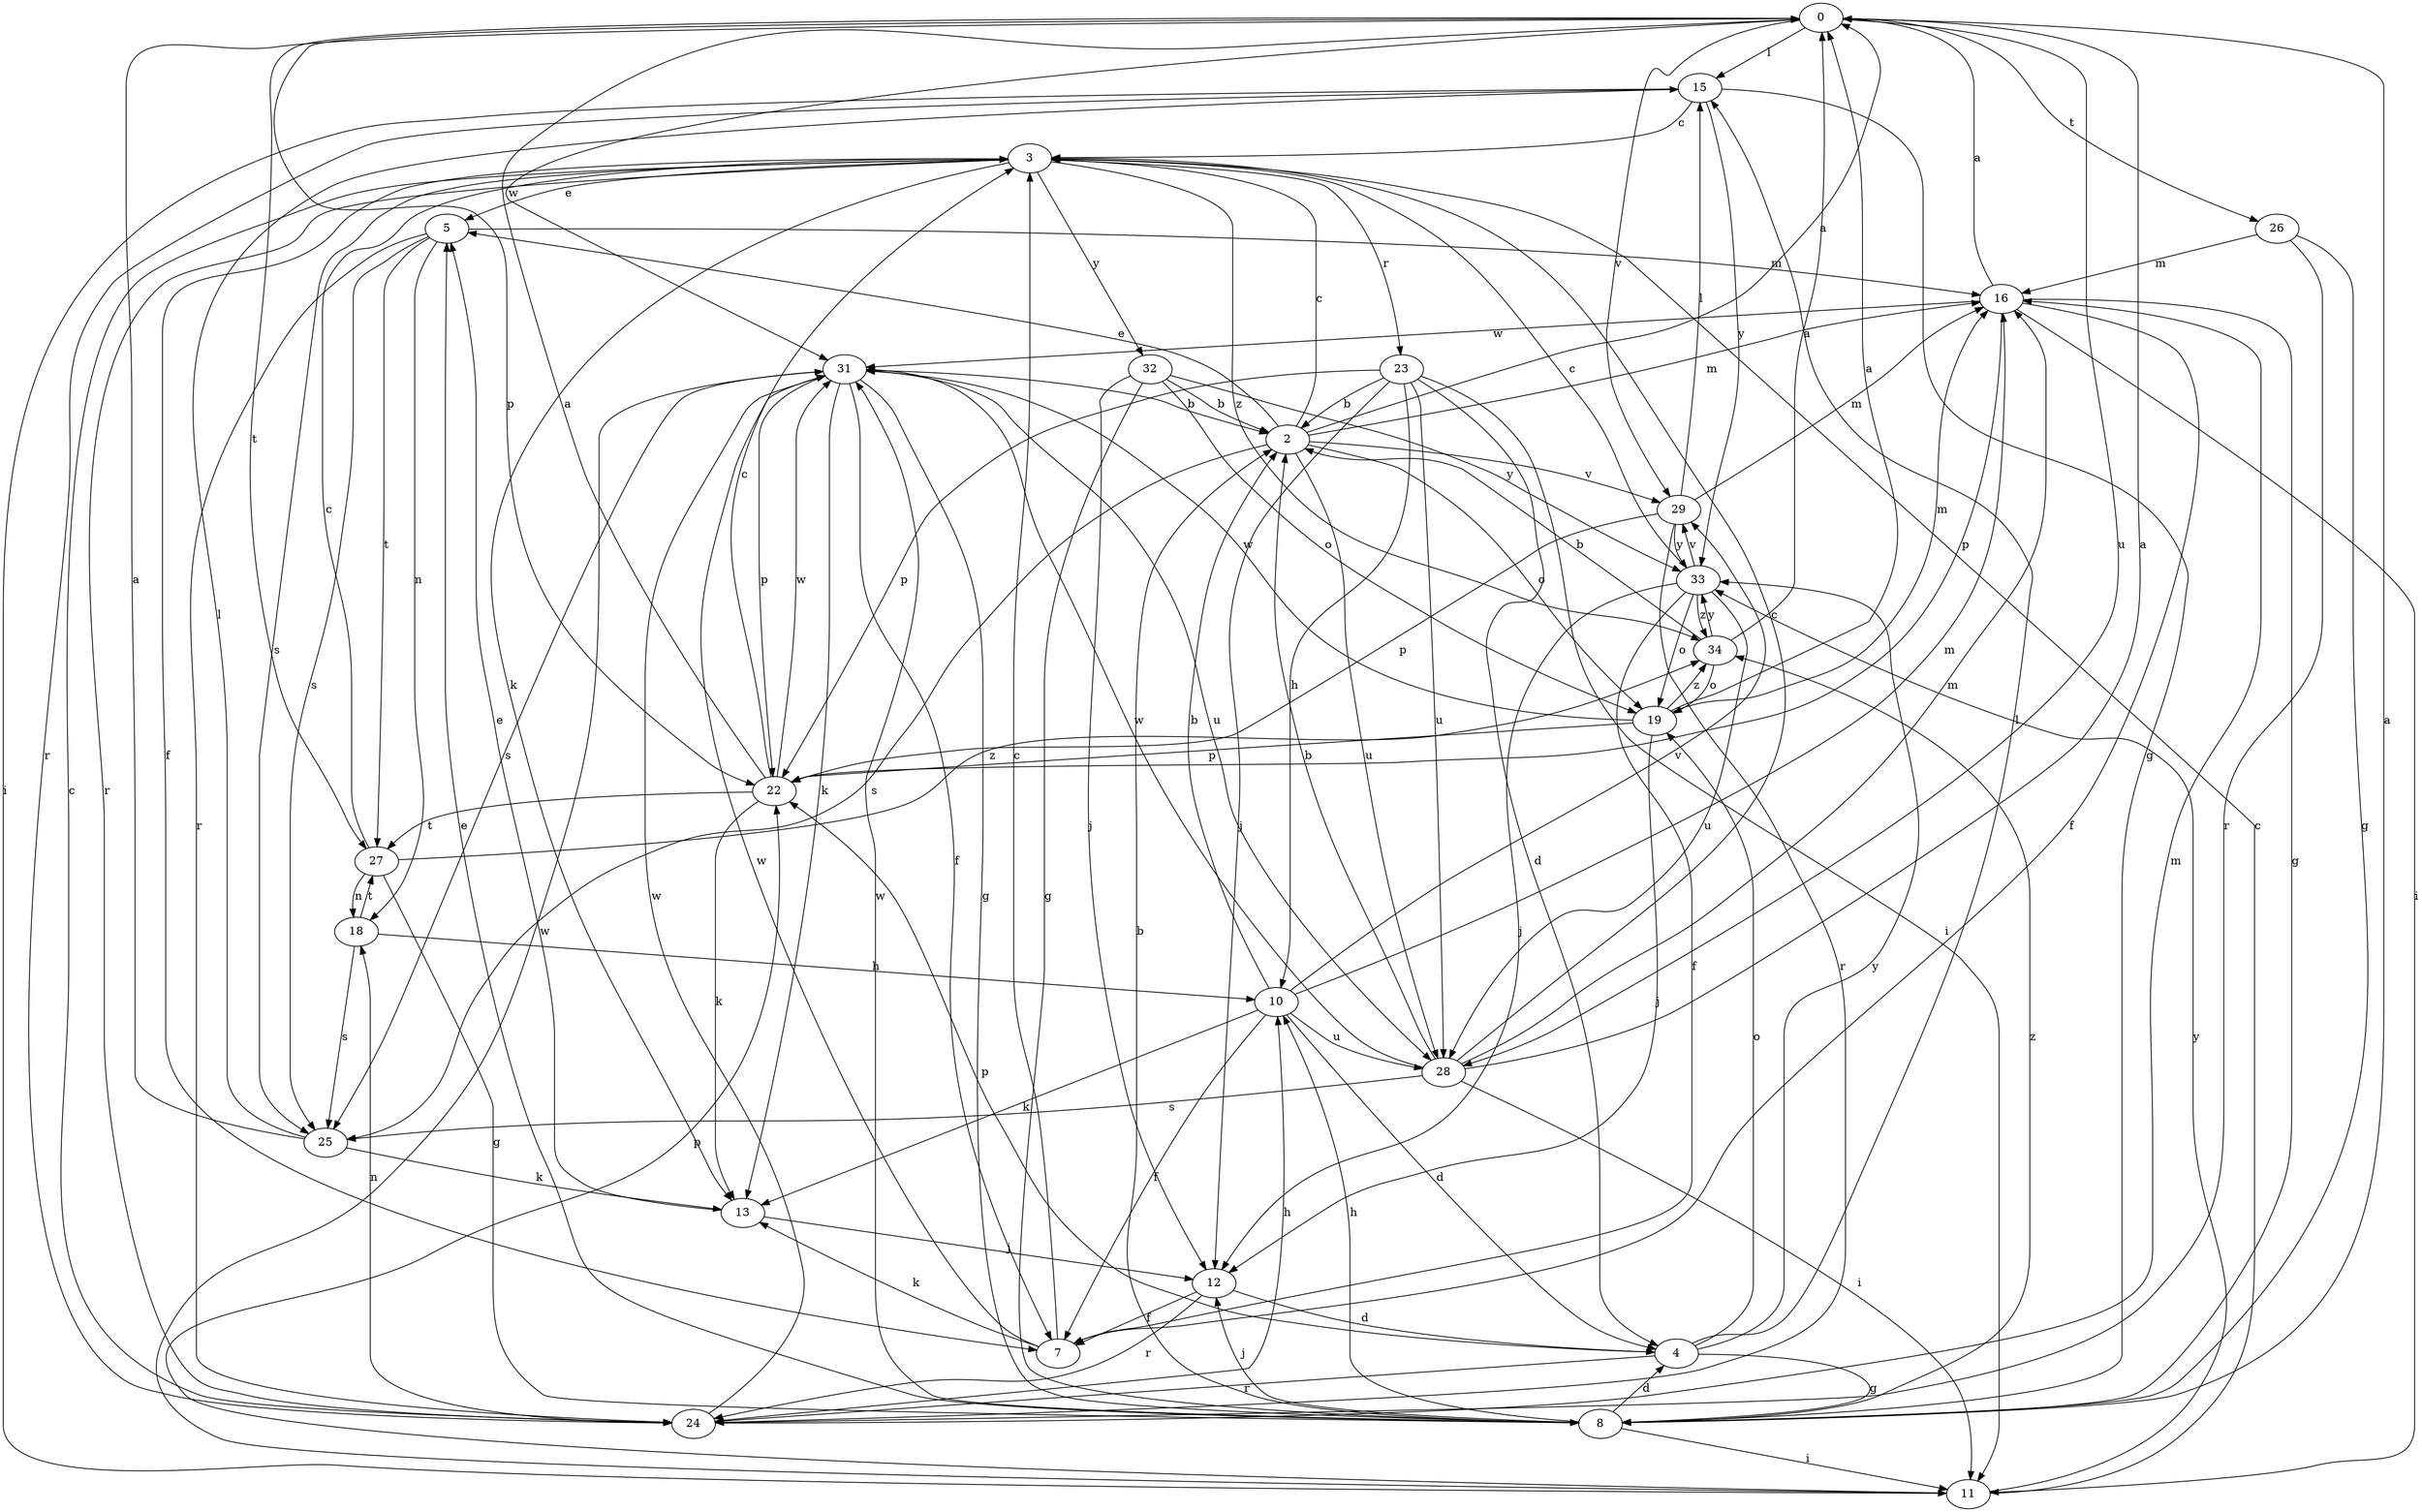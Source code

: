 strict digraph  {
0;
2;
3;
4;
5;
7;
8;
10;
11;
12;
13;
15;
16;
18;
19;
22;
23;
24;
25;
26;
27;
28;
29;
31;
32;
33;
34;
0 -> 15  [label=l];
0 -> 22  [label=p];
0 -> 26  [label=t];
0 -> 27  [label=t];
0 -> 28  [label=u];
0 -> 29  [label=v];
0 -> 31  [label=w];
2 -> 0  [label=a];
2 -> 3  [label=c];
2 -> 5  [label=e];
2 -> 16  [label=m];
2 -> 19  [label=o];
2 -> 25  [label=s];
2 -> 28  [label=u];
2 -> 29  [label=v];
3 -> 5  [label=e];
3 -> 7  [label=f];
3 -> 13  [label=k];
3 -> 23  [label=r];
3 -> 24  [label=r];
3 -> 25  [label=s];
3 -> 32  [label=y];
3 -> 34  [label=z];
4 -> 8  [label=g];
4 -> 15  [label=l];
4 -> 19  [label=o];
4 -> 22  [label=p];
4 -> 24  [label=r];
4 -> 33  [label=y];
5 -> 16  [label=m];
5 -> 18  [label=n];
5 -> 24  [label=r];
5 -> 25  [label=s];
5 -> 27  [label=t];
7 -> 3  [label=c];
7 -> 13  [label=k];
7 -> 31  [label=w];
8 -> 0  [label=a];
8 -> 2  [label=b];
8 -> 4  [label=d];
8 -> 5  [label=e];
8 -> 10  [label=h];
8 -> 11  [label=i];
8 -> 12  [label=j];
8 -> 31  [label=w];
8 -> 34  [label=z];
10 -> 2  [label=b];
10 -> 4  [label=d];
10 -> 7  [label=f];
10 -> 13  [label=k];
10 -> 16  [label=m];
10 -> 28  [label=u];
10 -> 29  [label=v];
11 -> 3  [label=c];
11 -> 22  [label=p];
11 -> 31  [label=w];
11 -> 33  [label=y];
12 -> 4  [label=d];
12 -> 7  [label=f];
12 -> 24  [label=r];
13 -> 5  [label=e];
13 -> 12  [label=j];
15 -> 3  [label=c];
15 -> 8  [label=g];
15 -> 11  [label=i];
15 -> 24  [label=r];
15 -> 33  [label=y];
16 -> 0  [label=a];
16 -> 7  [label=f];
16 -> 8  [label=g];
16 -> 11  [label=i];
16 -> 22  [label=p];
16 -> 31  [label=w];
18 -> 10  [label=h];
18 -> 25  [label=s];
18 -> 27  [label=t];
19 -> 0  [label=a];
19 -> 12  [label=j];
19 -> 16  [label=m];
19 -> 22  [label=p];
19 -> 31  [label=w];
19 -> 34  [label=z];
22 -> 0  [label=a];
22 -> 3  [label=c];
22 -> 13  [label=k];
22 -> 27  [label=t];
22 -> 31  [label=w];
23 -> 2  [label=b];
23 -> 4  [label=d];
23 -> 10  [label=h];
23 -> 11  [label=i];
23 -> 12  [label=j];
23 -> 22  [label=p];
23 -> 28  [label=u];
24 -> 3  [label=c];
24 -> 10  [label=h];
24 -> 16  [label=m];
24 -> 18  [label=n];
24 -> 31  [label=w];
25 -> 0  [label=a];
25 -> 13  [label=k];
25 -> 15  [label=l];
26 -> 8  [label=g];
26 -> 16  [label=m];
26 -> 24  [label=r];
27 -> 3  [label=c];
27 -> 8  [label=g];
27 -> 18  [label=n];
27 -> 34  [label=z];
28 -> 0  [label=a];
28 -> 2  [label=b];
28 -> 3  [label=c];
28 -> 11  [label=i];
28 -> 16  [label=m];
28 -> 25  [label=s];
28 -> 31  [label=w];
29 -> 15  [label=l];
29 -> 16  [label=m];
29 -> 22  [label=p];
29 -> 24  [label=r];
29 -> 33  [label=y];
31 -> 2  [label=b];
31 -> 7  [label=f];
31 -> 8  [label=g];
31 -> 13  [label=k];
31 -> 22  [label=p];
31 -> 25  [label=s];
31 -> 28  [label=u];
32 -> 2  [label=b];
32 -> 8  [label=g];
32 -> 12  [label=j];
32 -> 19  [label=o];
32 -> 33  [label=y];
33 -> 3  [label=c];
33 -> 7  [label=f];
33 -> 12  [label=j];
33 -> 19  [label=o];
33 -> 28  [label=u];
33 -> 29  [label=v];
33 -> 34  [label=z];
34 -> 0  [label=a];
34 -> 2  [label=b];
34 -> 19  [label=o];
34 -> 33  [label=y];
}
